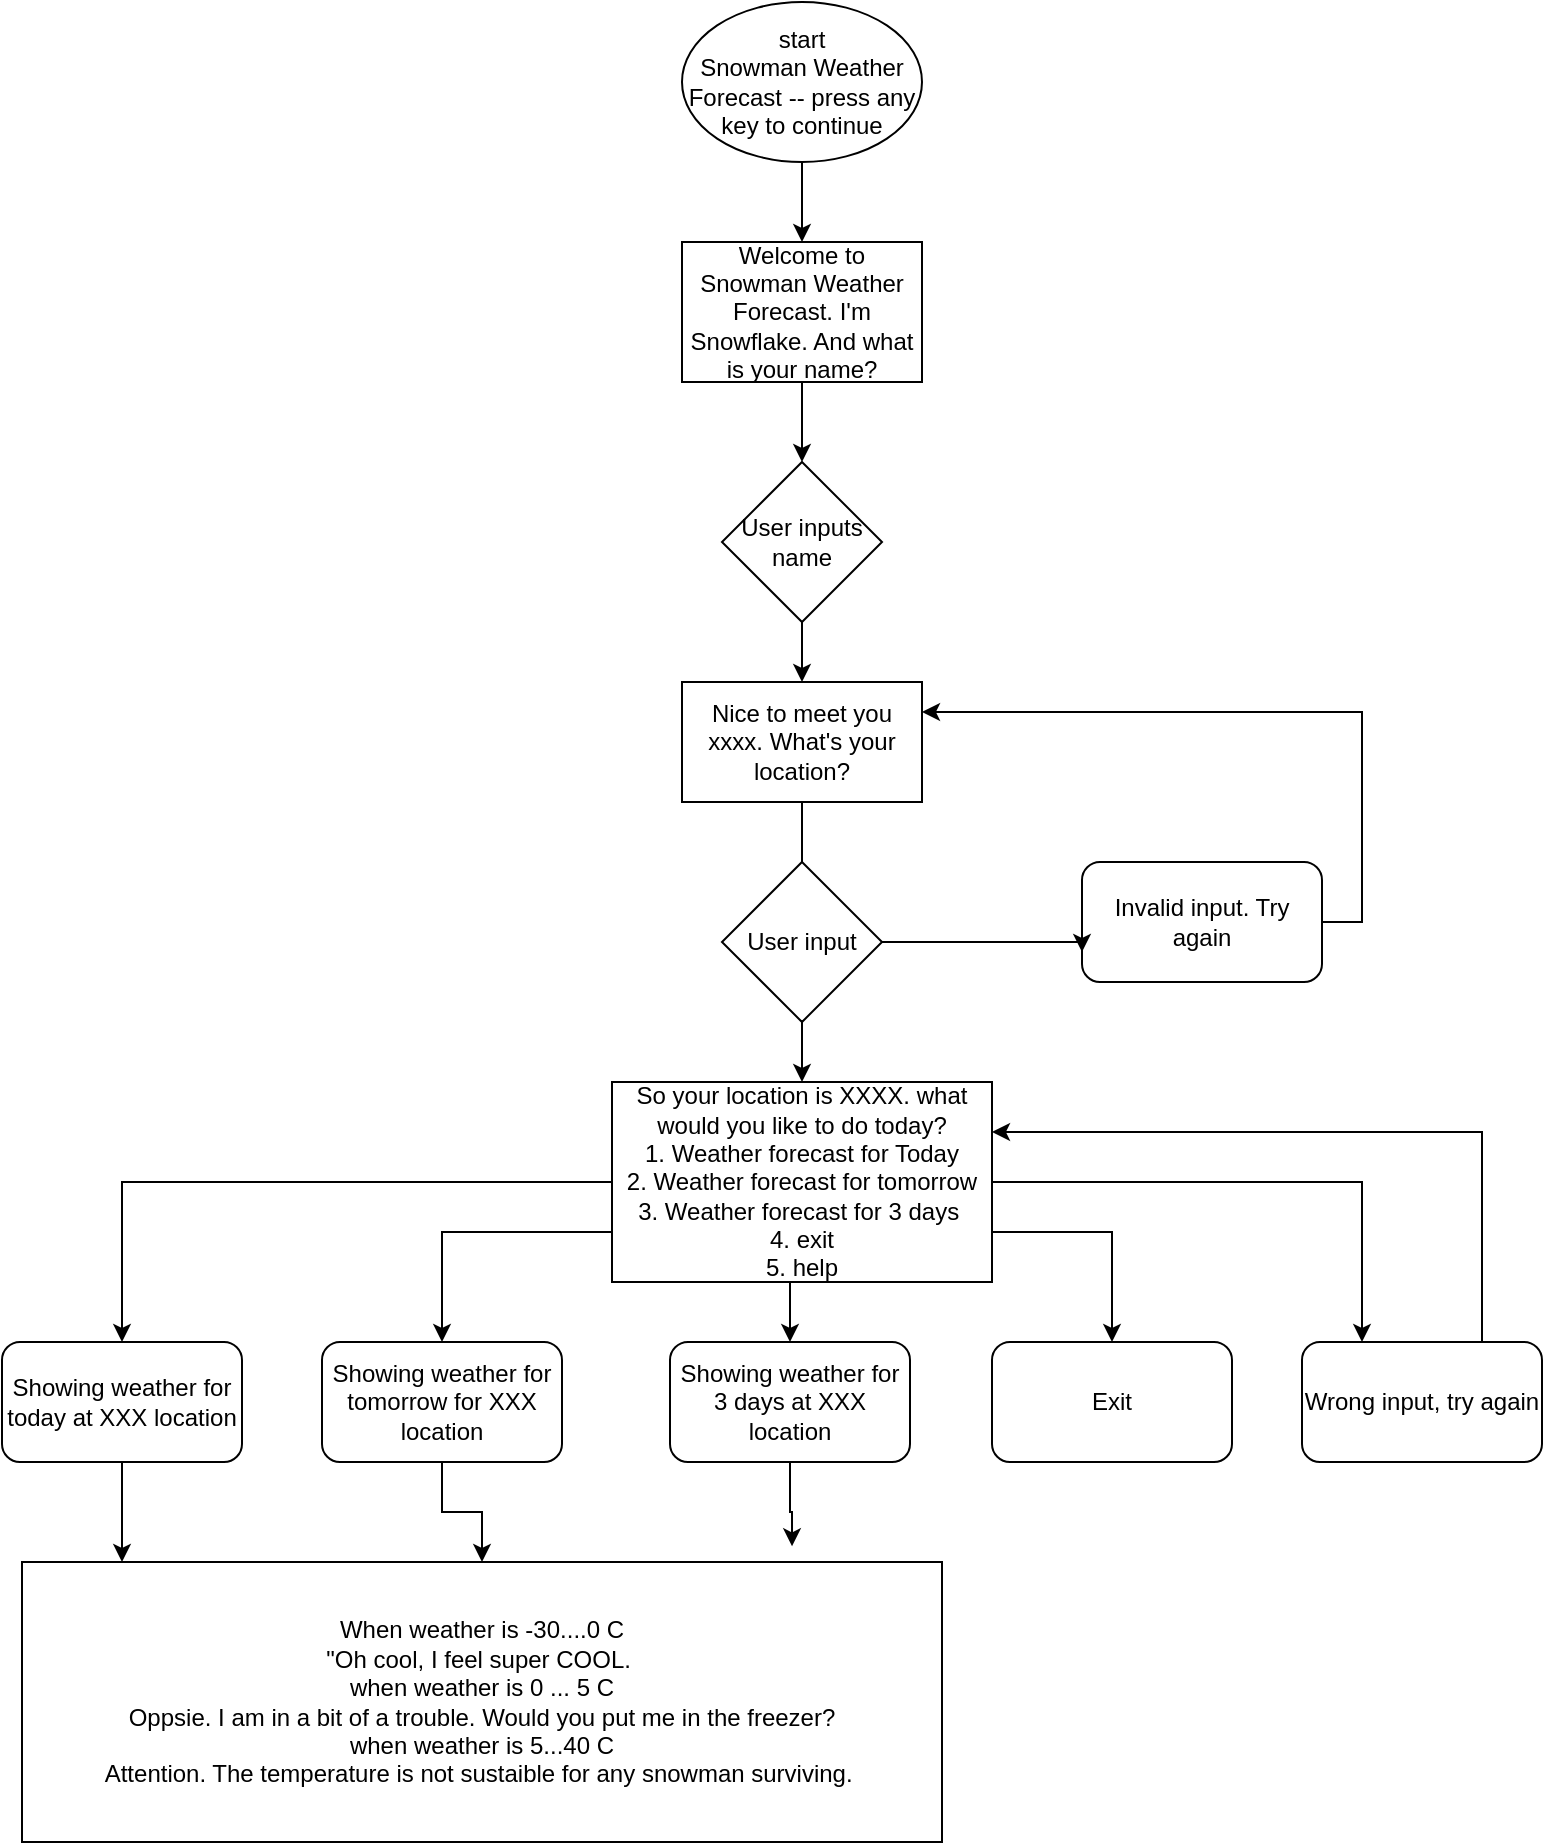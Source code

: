 <mxfile version="13.10.9" type="github">
  <diagram id="MsivO8KTLnRSj79RNSYw" name="Page-1">
    <mxGraphModel dx="925" dy="568" grid="1" gridSize="10" guides="1" tooltips="1" connect="1" arrows="0" fold="1" page="1" pageScale="1" pageWidth="827" pageHeight="1169" math="0" shadow="0">
      <root>
        <mxCell id="0" />
        <mxCell id="1" parent="0" />
        <mxCell id="u9vrd8AwZ9Mhj5PSegty-5" value="" style="edgeStyle=orthogonalEdgeStyle;rounded=0;orthogonalLoop=1;jettySize=auto;html=1;" edge="1" parent="1" source="u9vrd8AwZ9Mhj5PSegty-1" target="u9vrd8AwZ9Mhj5PSegty-4">
          <mxGeometry relative="1" as="geometry" />
        </mxCell>
        <mxCell id="u9vrd8AwZ9Mhj5PSegty-1" value="Welcome to Snowman Weather Forecast. I&#39;m Snowflake. And what is your name?" style="rounded=0;whiteSpace=wrap;html=1;" vertex="1" parent="1">
          <mxGeometry x="360" y="130" width="120" height="70" as="geometry" />
        </mxCell>
        <mxCell id="u9vrd8AwZ9Mhj5PSegty-3" value="" style="edgeStyle=orthogonalEdgeStyle;rounded=0;orthogonalLoop=1;jettySize=auto;html=1;" edge="1" parent="1" source="u9vrd8AwZ9Mhj5PSegty-2" target="u9vrd8AwZ9Mhj5PSegty-1">
          <mxGeometry relative="1" as="geometry" />
        </mxCell>
        <mxCell id="u9vrd8AwZ9Mhj5PSegty-2" value="start&lt;br&gt;Snowman Weather Forecast -- press any key to continue" style="ellipse;whiteSpace=wrap;html=1;" vertex="1" parent="1">
          <mxGeometry x="360" y="10" width="120" height="80" as="geometry" />
        </mxCell>
        <mxCell id="u9vrd8AwZ9Mhj5PSegty-7" value="" style="edgeStyle=orthogonalEdgeStyle;rounded=0;orthogonalLoop=1;jettySize=auto;html=1;" edge="1" parent="1" source="u9vrd8AwZ9Mhj5PSegty-22" target="u9vrd8AwZ9Mhj5PSegty-6">
          <mxGeometry relative="1" as="geometry" />
        </mxCell>
        <mxCell id="u9vrd8AwZ9Mhj5PSegty-4" value="User inputs name" style="rhombus;whiteSpace=wrap;html=1;" vertex="1" parent="1">
          <mxGeometry x="380" y="240" width="80" height="80" as="geometry" />
        </mxCell>
        <mxCell id="u9vrd8AwZ9Mhj5PSegty-38" style="edgeStyle=orthogonalEdgeStyle;rounded=0;orthogonalLoop=1;jettySize=auto;html=1;exitX=1;exitY=0.5;exitDx=0;exitDy=0;entryX=0.25;entryY=0;entryDx=0;entryDy=0;" edge="1" parent="1" source="u9vrd8AwZ9Mhj5PSegty-6" target="u9vrd8AwZ9Mhj5PSegty-37">
          <mxGeometry relative="1" as="geometry" />
        </mxCell>
        <mxCell id="u9vrd8AwZ9Mhj5PSegty-40" style="edgeStyle=orthogonalEdgeStyle;rounded=0;orthogonalLoop=1;jettySize=auto;html=1;exitX=0;exitY=0.5;exitDx=0;exitDy=0;" edge="1" parent="1" source="u9vrd8AwZ9Mhj5PSegty-6" target="u9vrd8AwZ9Mhj5PSegty-33">
          <mxGeometry relative="1" as="geometry" />
        </mxCell>
        <mxCell id="u9vrd8AwZ9Mhj5PSegty-41" style="edgeStyle=orthogonalEdgeStyle;rounded=0;orthogonalLoop=1;jettySize=auto;html=1;exitX=0;exitY=0.75;exitDx=0;exitDy=0;entryX=0.5;entryY=0;entryDx=0;entryDy=0;" edge="1" parent="1" source="u9vrd8AwZ9Mhj5PSegty-6" target="u9vrd8AwZ9Mhj5PSegty-34">
          <mxGeometry relative="1" as="geometry" />
        </mxCell>
        <mxCell id="u9vrd8AwZ9Mhj5PSegty-42" style="edgeStyle=orthogonalEdgeStyle;rounded=0;orthogonalLoop=1;jettySize=auto;html=1;exitX=0.5;exitY=1;exitDx=0;exitDy=0;entryX=0.5;entryY=0;entryDx=0;entryDy=0;" edge="1" parent="1" source="u9vrd8AwZ9Mhj5PSegty-6" target="u9vrd8AwZ9Mhj5PSegty-35">
          <mxGeometry relative="1" as="geometry" />
        </mxCell>
        <mxCell id="u9vrd8AwZ9Mhj5PSegty-43" style="edgeStyle=orthogonalEdgeStyle;rounded=0;orthogonalLoop=1;jettySize=auto;html=1;exitX=1;exitY=0.75;exitDx=0;exitDy=0;entryX=0.5;entryY=0;entryDx=0;entryDy=0;" edge="1" parent="1" source="u9vrd8AwZ9Mhj5PSegty-6" target="u9vrd8AwZ9Mhj5PSegty-36">
          <mxGeometry relative="1" as="geometry" />
        </mxCell>
        <mxCell id="u9vrd8AwZ9Mhj5PSegty-6" value="So your location is XXXX. what would you like to do today?&lt;br&gt;1. Weather forecast for Today&lt;br&gt;2. Weather forecast for tomorrow&lt;br&gt;3. Weather forecast for 3 days&amp;nbsp;&lt;br&gt;4. exit&lt;br&gt;5. help" style="rounded=0;whiteSpace=wrap;html=1;" vertex="1" parent="1">
          <mxGeometry x="325" y="550" width="190" height="100" as="geometry" />
        </mxCell>
        <mxCell id="u9vrd8AwZ9Mhj5PSegty-32" style="edgeStyle=orthogonalEdgeStyle;rounded=0;orthogonalLoop=1;jettySize=auto;html=1;exitX=1;exitY=0.5;exitDx=0;exitDy=0;entryX=1;entryY=0.25;entryDx=0;entryDy=0;" edge="1" parent="1" source="u9vrd8AwZ9Mhj5PSegty-19" target="u9vrd8AwZ9Mhj5PSegty-22">
          <mxGeometry relative="1" as="geometry" />
        </mxCell>
        <mxCell id="u9vrd8AwZ9Mhj5PSegty-19" value="Invalid input. Try again" style="rounded=1;whiteSpace=wrap;html=1;" vertex="1" parent="1">
          <mxGeometry x="560" y="440" width="120" height="60" as="geometry" />
        </mxCell>
        <mxCell id="u9vrd8AwZ9Mhj5PSegty-22" value="Nice to meet you xxxx. What&#39;s your location?" style="rounded=0;whiteSpace=wrap;html=1;" vertex="1" parent="1">
          <mxGeometry x="360" y="350" width="120" height="60" as="geometry" />
        </mxCell>
        <mxCell id="u9vrd8AwZ9Mhj5PSegty-23" value="" style="edgeStyle=orthogonalEdgeStyle;rounded=0;orthogonalLoop=1;jettySize=auto;html=1;" edge="1" parent="1" source="u9vrd8AwZ9Mhj5PSegty-4" target="u9vrd8AwZ9Mhj5PSegty-22">
          <mxGeometry relative="1" as="geometry">
            <mxPoint x="420" y="330" as="sourcePoint" />
            <mxPoint x="420" y="520" as="targetPoint" />
          </mxGeometry>
        </mxCell>
        <mxCell id="u9vrd8AwZ9Mhj5PSegty-31" style="edgeStyle=orthogonalEdgeStyle;rounded=0;orthogonalLoop=1;jettySize=auto;html=1;exitX=1;exitY=0.5;exitDx=0;exitDy=0;entryX=0;entryY=0.75;entryDx=0;entryDy=0;" edge="1" parent="1" source="u9vrd8AwZ9Mhj5PSegty-24" target="u9vrd8AwZ9Mhj5PSegty-19">
          <mxGeometry relative="1" as="geometry">
            <Array as="points">
              <mxPoint x="560" y="480" />
            </Array>
          </mxGeometry>
        </mxCell>
        <mxCell id="u9vrd8AwZ9Mhj5PSegty-24" value="User input" style="rhombus;whiteSpace=wrap;html=1;" vertex="1" parent="1">
          <mxGeometry x="380" y="440" width="80" height="80" as="geometry" />
        </mxCell>
        <mxCell id="u9vrd8AwZ9Mhj5PSegty-44" style="edgeStyle=orthogonalEdgeStyle;rounded=0;orthogonalLoop=1;jettySize=auto;html=1;exitX=0.5;exitY=1;exitDx=0;exitDy=0;" edge="1" parent="1" source="u9vrd8AwZ9Mhj5PSegty-33">
          <mxGeometry relative="1" as="geometry">
            <mxPoint x="80" y="790" as="targetPoint" />
          </mxGeometry>
        </mxCell>
        <mxCell id="u9vrd8AwZ9Mhj5PSegty-33" value="Showing weather for today at XXX location" style="rounded=1;whiteSpace=wrap;html=1;" vertex="1" parent="1">
          <mxGeometry x="20" y="680" width="120" height="60" as="geometry" />
        </mxCell>
        <mxCell id="u9vrd8AwZ9Mhj5PSegty-45" style="edgeStyle=orthogonalEdgeStyle;rounded=0;orthogonalLoop=1;jettySize=auto;html=1;exitX=0.5;exitY=1;exitDx=0;exitDy=0;" edge="1" parent="1" source="u9vrd8AwZ9Mhj5PSegty-34" target="u9vrd8AwZ9Mhj5PSegty-46">
          <mxGeometry relative="1" as="geometry">
            <mxPoint x="240" y="790" as="targetPoint" />
          </mxGeometry>
        </mxCell>
        <mxCell id="u9vrd8AwZ9Mhj5PSegty-34" value="Showing weather for tomorrow for XXX location" style="rounded=1;whiteSpace=wrap;html=1;" vertex="1" parent="1">
          <mxGeometry x="180" y="680" width="120" height="60" as="geometry" />
        </mxCell>
        <mxCell id="u9vrd8AwZ9Mhj5PSegty-47" style="edgeStyle=orthogonalEdgeStyle;rounded=0;orthogonalLoop=1;jettySize=auto;html=1;exitX=0.5;exitY=1;exitDx=0;exitDy=0;entryX=0.837;entryY=-0.056;entryDx=0;entryDy=0;entryPerimeter=0;" edge="1" parent="1" source="u9vrd8AwZ9Mhj5PSegty-35" target="u9vrd8AwZ9Mhj5PSegty-46">
          <mxGeometry relative="1" as="geometry" />
        </mxCell>
        <mxCell id="u9vrd8AwZ9Mhj5PSegty-35" value="Showing weather for 3 days at XXX location" style="rounded=1;whiteSpace=wrap;html=1;" vertex="1" parent="1">
          <mxGeometry x="354" y="680" width="120" height="60" as="geometry" />
        </mxCell>
        <mxCell id="u9vrd8AwZ9Mhj5PSegty-36" value="Exit" style="rounded=1;whiteSpace=wrap;html=1;" vertex="1" parent="1">
          <mxGeometry x="515" y="680" width="120" height="60" as="geometry" />
        </mxCell>
        <mxCell id="u9vrd8AwZ9Mhj5PSegty-39" style="edgeStyle=orthogonalEdgeStyle;rounded=0;orthogonalLoop=1;jettySize=auto;html=1;exitX=0.75;exitY=0;exitDx=0;exitDy=0;entryX=1;entryY=0.25;entryDx=0;entryDy=0;" edge="1" parent="1" source="u9vrd8AwZ9Mhj5PSegty-37" target="u9vrd8AwZ9Mhj5PSegty-6">
          <mxGeometry relative="1" as="geometry" />
        </mxCell>
        <mxCell id="u9vrd8AwZ9Mhj5PSegty-37" value="Wrong input, try again" style="rounded=1;whiteSpace=wrap;html=1;" vertex="1" parent="1">
          <mxGeometry x="670" y="680" width="120" height="60" as="geometry" />
        </mxCell>
        <mxCell id="u9vrd8AwZ9Mhj5PSegty-46" value="When weather is -30....0 C&lt;br&gt;&quot;Oh cool, I feel super COOL.&amp;nbsp;&lt;br&gt;when weather is 0 ... 5 C&lt;br&gt;Oppsie. I am in a bit of a trouble. Would you put me in the freezer?&lt;br&gt;when weather is 5...40 C&lt;br&gt;Attention. The temperature is not sustaible for any snowman surviving.&amp;nbsp;" style="rounded=0;whiteSpace=wrap;html=1;" vertex="1" parent="1">
          <mxGeometry x="30" y="790" width="460" height="140" as="geometry" />
        </mxCell>
      </root>
    </mxGraphModel>
  </diagram>
</mxfile>
